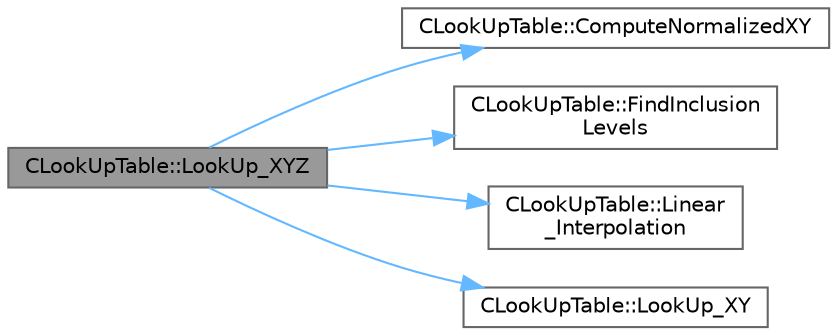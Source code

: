 digraph "CLookUpTable::LookUp_XYZ"
{
 // LATEX_PDF_SIZE
  bgcolor="transparent";
  edge [fontname=Helvetica,fontsize=10,labelfontname=Helvetica,labelfontsize=10];
  node [fontname=Helvetica,fontsize=10,shape=box,height=0.2,width=0.4];
  rankdir="LR";
  Node1 [id="Node000001",label="CLookUpTable::LookUp_XYZ",height=0.2,width=0.4,color="gray40", fillcolor="grey60", style="filled", fontcolor="black",tooltip="Lookup the value of the variable \"val_name_var\" using controlling variable values(val_CV1,..."];
  Node1 -> Node2 [id="edge1_Node000001_Node000002",color="steelblue1",style="solid",tooltip=" "];
  Node2 [id="Node000002",label="CLookUpTable::ComputeNormalizedXY",height=0.2,width=0.4,color="grey40", fillcolor="white", style="filled",URL="$classCLookUpTable.html#a141182ace0701dd6b85ca2862232f175",tooltip="Compute the values of the first and second controlling variable based on normalized query coordinates..."];
  Node1 -> Node3 [id="edge2_Node000001_Node000003",color="steelblue1",style="solid",tooltip=" "];
  Node3 [id="Node000003",label="CLookUpTable::FindInclusion\lLevels",height=0.2,width=0.4,color="grey40", fillcolor="white", style="filled",URL="$classCLookUpTable.html#a199a763b8d96acd9e0f7e87ee8456b0f",tooltip="Find the table levels with constant z-values directly above and below query val_z."];
  Node1 -> Node4 [id="edge3_Node000001_Node000004",color="steelblue1",style="solid",tooltip=" "];
  Node4 [id="Node000004",label="CLookUpTable::Linear\l_Interpolation",height=0.2,width=0.4,color="grey40", fillcolor="white", style="filled",URL="$classCLookUpTable.html#a4aba2268e736807e8ba8cf6ba1aa1858",tooltip="Perform linear interpolation between two table levels for a single variable."];
  Node1 -> Node5 [id="edge4_Node000001_Node000005",color="steelblue1",style="solid",tooltip=" "];
  Node5 [id="Node000005",label="CLookUpTable::LookUp_XY",height=0.2,width=0.4,color="grey40", fillcolor="white", style="filled",URL="$classCLookUpTable.html#ab2c601f6ef4eada22f40ab89e731f854",tooltip="Lookup 1 value of the single variable \"val_name_var\" using controlling variable values(val_CV1,..."];
}
